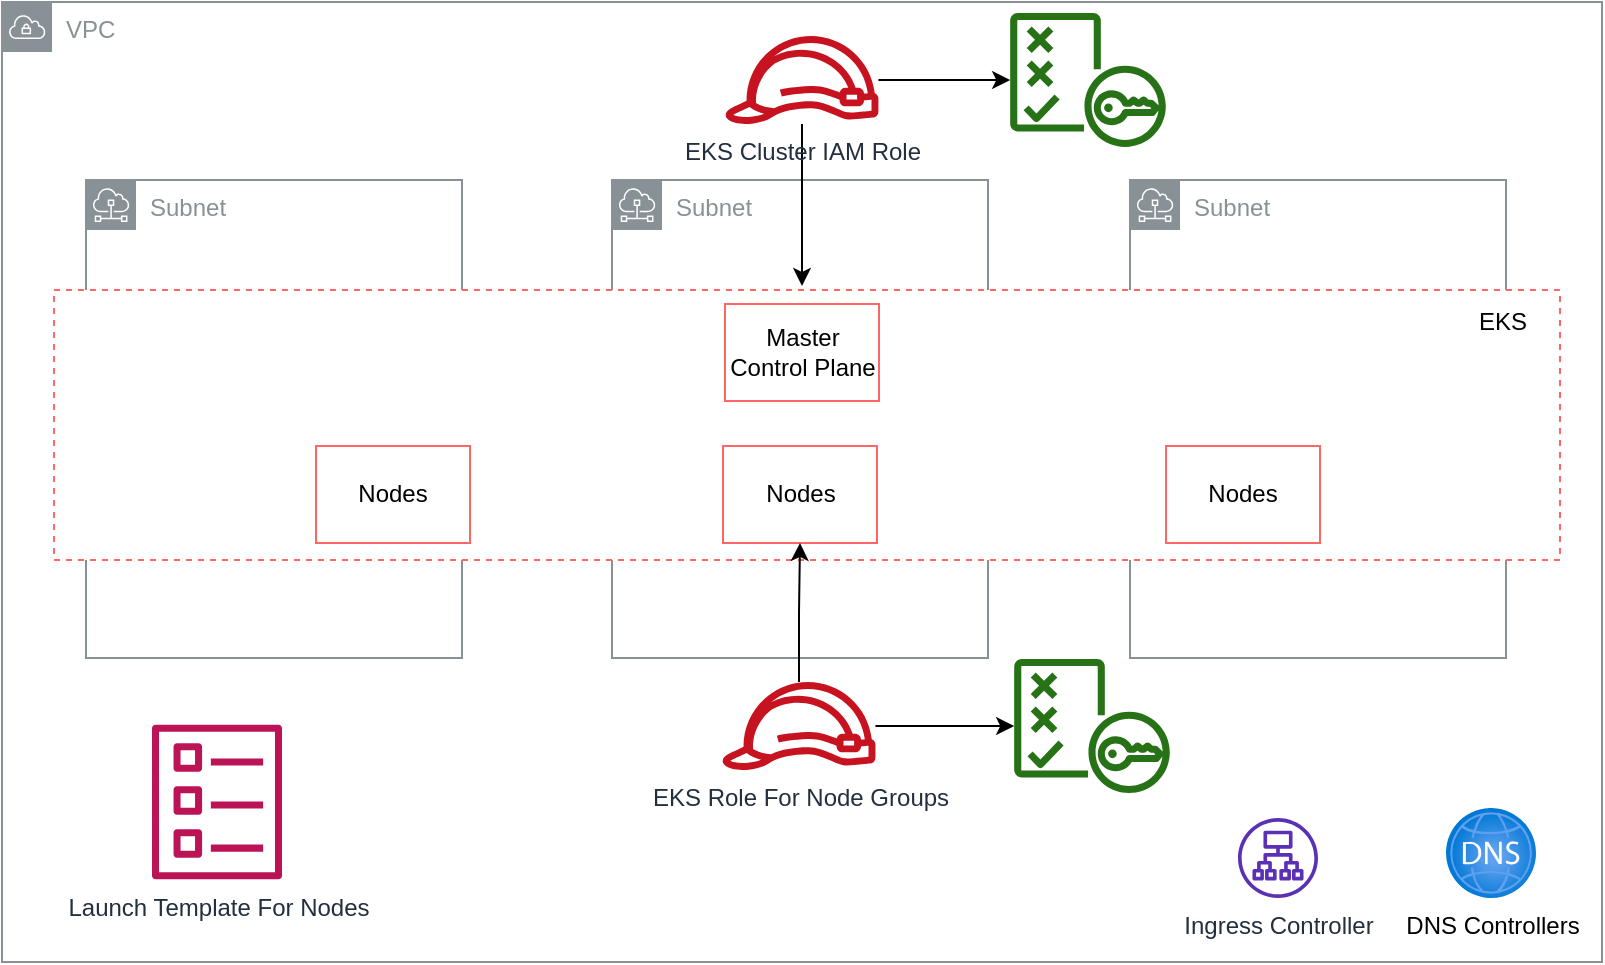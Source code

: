 <mxfile version="14.9.0" type="device"><diagram id="tzzeoO9w08sHFUcxJDvq" name="Page-1"><mxGraphModel dx="1346" dy="589" grid="0" gridSize="10" guides="1" tooltips="1" connect="1" arrows="1" fold="1" page="0" pageScale="1" pageWidth="827" pageHeight="1169" math="0" shadow="0"><root><mxCell id="0"/><mxCell id="1" parent="0"/><mxCell id="brD-hS5iWI-9K8Mj_glz-1" value="VPC" style="outlineConnect=0;gradientColor=none;html=1;whiteSpace=wrap;fontSize=12;fontStyle=0;shape=mxgraph.aws4.group;grIcon=mxgraph.aws4.group_vpc;strokeColor=#879196;fillColor=none;verticalAlign=top;align=left;spacingLeft=30;fontColor=#879196;dashed=0;" vertex="1" parent="1"><mxGeometry x="-77" y="51" width="800" height="480" as="geometry"/></mxCell><mxCell id="brD-hS5iWI-9K8Mj_glz-2" value="Subnet" style="outlineConnect=0;gradientColor=none;html=1;whiteSpace=wrap;fontSize=12;fontStyle=0;shape=mxgraph.aws4.group;grIcon=mxgraph.aws4.group_subnet;strokeColor=#879196;fillColor=none;verticalAlign=top;align=left;spacingLeft=30;fontColor=#879196;dashed=0;" vertex="1" parent="1"><mxGeometry x="-35" y="140" width="188" height="239" as="geometry"/></mxCell><mxCell id="brD-hS5iWI-9K8Mj_glz-6" value="Subnet" style="outlineConnect=0;gradientColor=none;html=1;whiteSpace=wrap;fontSize=12;fontStyle=0;shape=mxgraph.aws4.group;grIcon=mxgraph.aws4.group_subnet;strokeColor=#879196;fillColor=none;verticalAlign=top;align=left;spacingLeft=30;fontColor=#879196;dashed=0;" vertex="1" parent="1"><mxGeometry x="228" y="140" width="188" height="239" as="geometry"/></mxCell><mxCell id="brD-hS5iWI-9K8Mj_glz-7" value="Subnet" style="outlineConnect=0;gradientColor=none;html=1;whiteSpace=wrap;fontSize=12;fontStyle=0;shape=mxgraph.aws4.group;grIcon=mxgraph.aws4.group_subnet;strokeColor=#879196;fillColor=none;verticalAlign=top;align=left;spacingLeft=30;fontColor=#879196;dashed=0;" vertex="1" parent="1"><mxGeometry x="487" y="140" width="188" height="239" as="geometry"/></mxCell><mxCell id="brD-hS5iWI-9K8Mj_glz-8" value="" style="rounded=0;whiteSpace=wrap;html=1;dashed=1;strokeColor=#FF6666;" vertex="1" parent="1"><mxGeometry x="-51" y="195" width="753" height="135" as="geometry"/></mxCell><mxCell id="brD-hS5iWI-9K8Mj_glz-9" value="Master&lt;br&gt;Control Plane" style="rounded=0;whiteSpace=wrap;html=1;strokeColor=#FF6666;" vertex="1" parent="1"><mxGeometry x="284.5" y="202" width="77" height="48.5" as="geometry"/></mxCell><mxCell id="brD-hS5iWI-9K8Mj_glz-10" value="Nodes" style="rounded=0;whiteSpace=wrap;html=1;strokeColor=#FF6666;" vertex="1" parent="1"><mxGeometry x="80" y="273" width="77" height="48.5" as="geometry"/></mxCell><mxCell id="brD-hS5iWI-9K8Mj_glz-11" value="Nodes" style="rounded=0;whiteSpace=wrap;html=1;strokeColor=#FF6666;" vertex="1" parent="1"><mxGeometry x="283.5" y="273" width="77" height="48.5" as="geometry"/></mxCell><mxCell id="brD-hS5iWI-9K8Mj_glz-12" value="Nodes" style="rounded=0;whiteSpace=wrap;html=1;strokeColor=#FF6666;" vertex="1" parent="1"><mxGeometry x="505" y="273" width="77" height="48.5" as="geometry"/></mxCell><mxCell id="brD-hS5iWI-9K8Mj_glz-5" value="EKS" style="text;html=1;align=center;verticalAlign=middle;resizable=0;points=[];autosize=1;strokeColor=none;" vertex="1" parent="1"><mxGeometry x="656" y="202" width="34" height="18" as="geometry"/></mxCell><mxCell id="brD-hS5iWI-9K8Mj_glz-14" style="edgeStyle=orthogonalEdgeStyle;rounded=0;orthogonalLoop=1;jettySize=auto;html=1;" edge="1" parent="1" source="brD-hS5iWI-9K8Mj_glz-13"><mxGeometry relative="1" as="geometry"><mxPoint x="323" y="193" as="targetPoint"/></mxGeometry></mxCell><mxCell id="brD-hS5iWI-9K8Mj_glz-19" style="edgeStyle=orthogonalEdgeStyle;rounded=0;orthogonalLoop=1;jettySize=auto;html=1;" edge="1" parent="1" source="brD-hS5iWI-9K8Mj_glz-13" target="brD-hS5iWI-9K8Mj_glz-18"><mxGeometry relative="1" as="geometry"/></mxCell><mxCell id="brD-hS5iWI-9K8Mj_glz-13" value="EKS Cluster IAM Role" style="outlineConnect=0;fontColor=#232F3E;gradientColor=none;fillColor=#C7131F;strokeColor=none;dashed=0;verticalLabelPosition=bottom;verticalAlign=top;align=center;html=1;fontSize=12;fontStyle=0;aspect=fixed;pointerEvents=1;shape=mxgraph.aws4.role;" vertex="1" parent="1"><mxGeometry x="284" y="68" width="78" height="44" as="geometry"/></mxCell><mxCell id="brD-hS5iWI-9K8Mj_glz-16" style="edgeStyle=orthogonalEdgeStyle;rounded=0;orthogonalLoop=1;jettySize=auto;html=1;" edge="1" parent="1" source="brD-hS5iWI-9K8Mj_glz-15" target="brD-hS5iWI-9K8Mj_glz-11"><mxGeometry relative="1" as="geometry"/></mxCell><mxCell id="brD-hS5iWI-9K8Mj_glz-21" style="edgeStyle=orthogonalEdgeStyle;rounded=0;orthogonalLoop=1;jettySize=auto;html=1;" edge="1" parent="1" source="brD-hS5iWI-9K8Mj_glz-15" target="brD-hS5iWI-9K8Mj_glz-20"><mxGeometry relative="1" as="geometry"/></mxCell><mxCell id="brD-hS5iWI-9K8Mj_glz-15" value="EKS Role For Node Groups" style="outlineConnect=0;fontColor=#232F3E;gradientColor=none;fillColor=#C7131F;strokeColor=none;dashed=0;verticalLabelPosition=bottom;verticalAlign=top;align=center;html=1;fontSize=12;fontStyle=0;aspect=fixed;pointerEvents=1;shape=mxgraph.aws4.role;" vertex="1" parent="1"><mxGeometry x="282.5" y="391" width="78" height="44" as="geometry"/></mxCell><mxCell id="brD-hS5iWI-9K8Mj_glz-17" value="Launch Template For Nodes" style="outlineConnect=0;fontColor=#232F3E;gradientColor=none;fillColor=#BC1356;strokeColor=none;dashed=0;verticalLabelPosition=bottom;verticalAlign=top;align=center;html=1;fontSize=12;fontStyle=0;aspect=fixed;pointerEvents=1;shape=mxgraph.aws4.template;" vertex="1" parent="1"><mxGeometry x="-2" y="412" width="65" height="78" as="geometry"/></mxCell><mxCell id="brD-hS5iWI-9K8Mj_glz-18" value="" style="outlineConnect=0;fontColor=#232F3E;gradientColor=none;fillColor=#277116;strokeColor=none;dashed=0;verticalLabelPosition=bottom;verticalAlign=top;align=center;html=1;fontSize=12;fontStyle=0;aspect=fixed;pointerEvents=1;shape=mxgraph.aws4.policy;" vertex="1" parent="1"><mxGeometry x="427" y="56.5" width="78" height="67" as="geometry"/></mxCell><mxCell id="brD-hS5iWI-9K8Mj_glz-20" value="" style="outlineConnect=0;fontColor=#232F3E;gradientColor=none;fillColor=#277116;strokeColor=none;dashed=0;verticalLabelPosition=bottom;verticalAlign=top;align=center;html=1;fontSize=12;fontStyle=0;aspect=fixed;pointerEvents=1;shape=mxgraph.aws4.policy;" vertex="1" parent="1"><mxGeometry x="429" y="379.5" width="78" height="67" as="geometry"/></mxCell><mxCell id="brD-hS5iWI-9K8Mj_glz-23" value="Ingress Controller" style="outlineConnect=0;fontColor=#232F3E;gradientColor=none;fillColor=#5A30B5;strokeColor=none;dashed=0;verticalLabelPosition=bottom;verticalAlign=top;align=center;html=1;fontSize=12;fontStyle=0;aspect=fixed;pointerEvents=1;shape=mxgraph.aws4.application_load_balancer;" vertex="1" parent="1"><mxGeometry x="541" y="459" width="40" height="40" as="geometry"/></mxCell><mxCell id="brD-hS5iWI-9K8Mj_glz-24" value="DNS Controllers" style="aspect=fixed;html=1;points=[];align=center;image;fontSize=12;image=img/lib/azure2/networking/DNS_Zones.svg;strokeColor=#FF6666;" vertex="1" parent="1"><mxGeometry x="645" y="454" width="45" height="45" as="geometry"/></mxCell></root></mxGraphModel></diagram></mxfile>